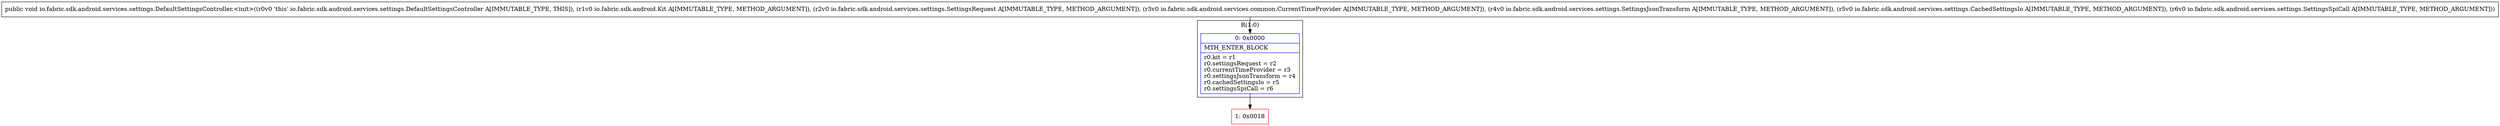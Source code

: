 digraph "CFG forio.fabric.sdk.android.services.settings.DefaultSettingsController.\<init\>(Lio\/fabric\/sdk\/android\/Kit;Lio\/fabric\/sdk\/android\/services\/settings\/SettingsRequest;Lio\/fabric\/sdk\/android\/services\/common\/CurrentTimeProvider;Lio\/fabric\/sdk\/android\/services\/settings\/SettingsJsonTransform;Lio\/fabric\/sdk\/android\/services\/settings\/CachedSettingsIo;Lio\/fabric\/sdk\/android\/services\/settings\/SettingsSpiCall;)V" {
subgraph cluster_Region_217464283 {
label = "R(1:0)";
node [shape=record,color=blue];
Node_0 [shape=record,label="{0\:\ 0x0000|MTH_ENTER_BLOCK\l|r0.kit = r1\lr0.settingsRequest = r2\lr0.currentTimeProvider = r3\lr0.settingsJsonTransform = r4\lr0.cachedSettingsIo = r5\lr0.settingsSpiCall = r6\l}"];
}
Node_1 [shape=record,color=red,label="{1\:\ 0x0018}"];
MethodNode[shape=record,label="{public void io.fabric.sdk.android.services.settings.DefaultSettingsController.\<init\>((r0v0 'this' io.fabric.sdk.android.services.settings.DefaultSettingsController A[IMMUTABLE_TYPE, THIS]), (r1v0 io.fabric.sdk.android.Kit A[IMMUTABLE_TYPE, METHOD_ARGUMENT]), (r2v0 io.fabric.sdk.android.services.settings.SettingsRequest A[IMMUTABLE_TYPE, METHOD_ARGUMENT]), (r3v0 io.fabric.sdk.android.services.common.CurrentTimeProvider A[IMMUTABLE_TYPE, METHOD_ARGUMENT]), (r4v0 io.fabric.sdk.android.services.settings.SettingsJsonTransform A[IMMUTABLE_TYPE, METHOD_ARGUMENT]), (r5v0 io.fabric.sdk.android.services.settings.CachedSettingsIo A[IMMUTABLE_TYPE, METHOD_ARGUMENT]), (r6v0 io.fabric.sdk.android.services.settings.SettingsSpiCall A[IMMUTABLE_TYPE, METHOD_ARGUMENT])) }"];
MethodNode -> Node_0;
Node_0 -> Node_1;
}

